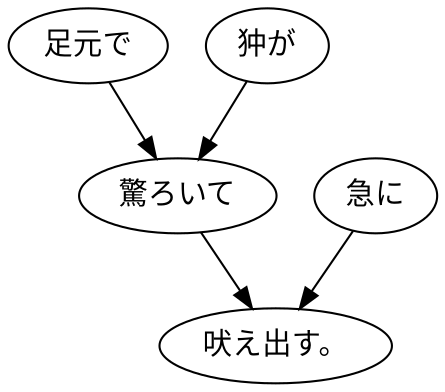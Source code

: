 digraph graph1902 {
	node0 [label="足元で"];
	node1 [label="狆が"];
	node2 [label="驚ろいて"];
	node3 [label="急に"];
	node4 [label="吠え出す。"];
	node0 -> node2;
	node1 -> node2;
	node2 -> node4;
	node3 -> node4;
}
